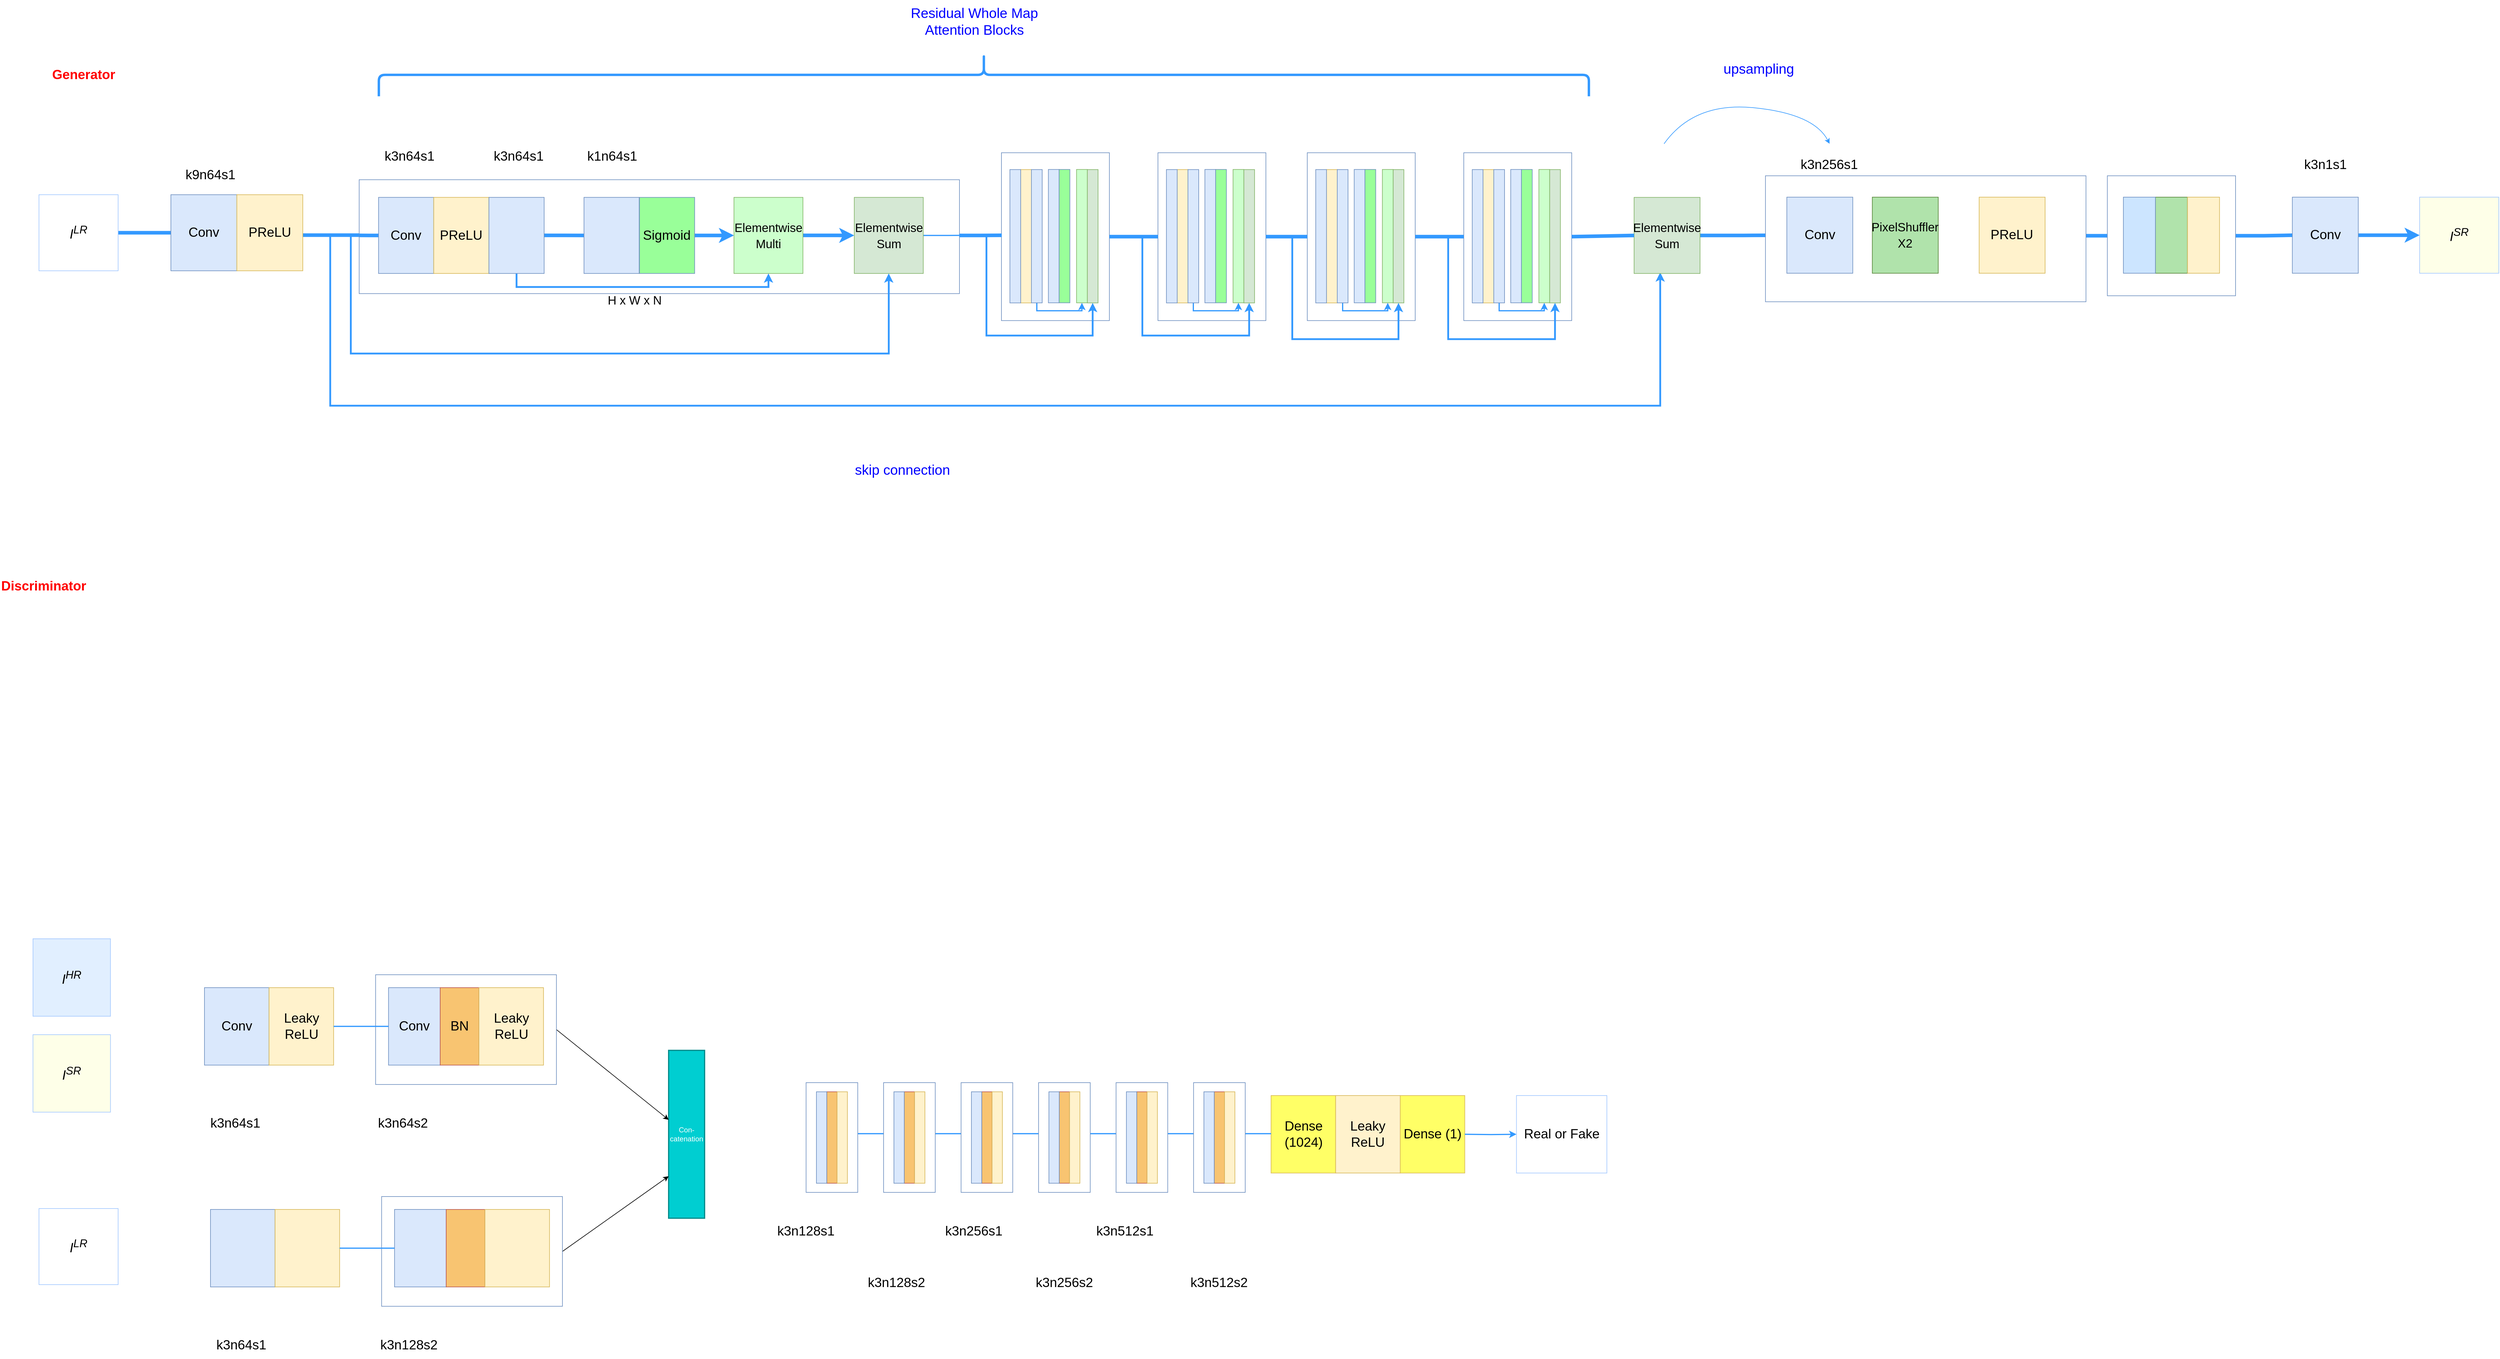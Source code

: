 <mxfile version="26.2.14">
  <diagram name="第 1 页" id="T6N2bktz_-cecz_nlqVh">
    <mxGraphModel dx="1660" dy="1092" grid="1" gridSize="10" guides="1" tooltips="1" connect="1" arrows="1" fold="1" page="1" pageScale="1" pageWidth="4681" pageHeight="3300" math="0" shadow="0">
      <root>
        <mxCell id="0" />
        <mxCell id="1" parent="0" />
        <mxCell id="UiGEefSNBk0QhE1fhSva-100" style="edgeStyle=orthogonalEdgeStyle;rounded=0;orthogonalLoop=1;jettySize=auto;html=1;endArrow=none;endFill=1;strokeColor=#3399FF;strokeWidth=6;startFill=0;fontSize=22;" parent="1" source="UiGEefSNBk0QhE1fhSva-131" target="UiGEefSNBk0QhE1fhSva-134" edge="1">
          <mxGeometry relative="1" as="geometry" />
        </mxCell>
        <mxCell id="UiGEefSNBk0QhE1fhSva-101" style="edgeStyle=orthogonalEdgeStyle;rounded=0;orthogonalLoop=1;jettySize=auto;html=1;endArrow=none;endFill=1;strokeColor=#3399FF;strokeWidth=6;startFill=0;fontSize=22;" parent="1" source="UiGEefSNBk0QhE1fhSva-123" target="UiGEefSNBk0QhE1fhSva-126" edge="1">
          <mxGeometry relative="1" as="geometry" />
        </mxCell>
        <mxCell id="UiGEefSNBk0QhE1fhSva-128" style="edgeStyle=orthogonalEdgeStyle;rounded=0;orthogonalLoop=1;jettySize=auto;html=1;exitX=1;exitY=0.5;exitDx=0;exitDy=0;entryX=0;entryY=0.5;entryDx=0;entryDy=0;endArrow=none;startFill=0;strokeColor=#3399FF;strokeWidth=6;fontSize=22;" parent="1" source="UiGEefSNBk0QhE1fhSva-129" target="UiGEefSNBk0QhE1fhSva-131" edge="1">
          <mxGeometry relative="1" as="geometry" />
        </mxCell>
        <mxCell id="UiGEefSNBk0QhE1fhSva-138" style="edgeStyle=orthogonalEdgeStyle;rounded=0;orthogonalLoop=1;jettySize=auto;html=1;endArrow=none;endFill=1;strokeColor=#3399FF;strokeWidth=6;startFill=0;fontSize=22;" parent="1" source="UiGEefSNBk0QhE1fhSva-110" edge="1">
          <mxGeometry relative="1" as="geometry">
            <mxPoint x="760.204" y="596.188" as="targetPoint" />
            <Array as="points">
              <mxPoint x="648" y="595.79" />
            </Array>
          </mxGeometry>
        </mxCell>
        <mxCell id="UiGEefSNBk0QhE1fhSva-139" style="edgeStyle=orthogonalEdgeStyle;rounded=0;orthogonalLoop=1;jettySize=auto;html=1;endArrow=none;endFill=1;strokeColor=#3399FF;strokeWidth=2;startFill=0;entryX=1;entryY=0.463;entryDx=0;entryDy=0;entryPerimeter=0;fontSize=22;" parent="1" target="UiGEefSNBk0QhE1fhSva-185" edge="1">
          <mxGeometry relative="1" as="geometry">
            <mxPoint x="1579.775" y="595.297" as="sourcePoint" />
            <mxPoint x="1686.248" y="594.496" as="targetPoint" />
          </mxGeometry>
        </mxCell>
        <mxCell id="UiGEefSNBk0QhE1fhSva-140" style="edgeStyle=orthogonalEdgeStyle;rounded=0;orthogonalLoop=1;jettySize=auto;html=1;endArrow=classic;endFill=1;strokeColor=#3399FF;strokeWidth=6;fontSize=22;" parent="1" source="UiGEefSNBk0QhE1fhSva-134" target="UiGEefSNBk0QhE1fhSva-136" edge="1">
          <mxGeometry relative="1" as="geometry" />
        </mxCell>
        <mxCell id="UiGEefSNBk0QhE1fhSva-142" style="edgeStyle=orthogonalEdgeStyle;fontSize=22;html=1;endArrow=classic;endFill=1;strokeColor=#3399FF;strokeWidth=3;rounded=0;curved=0;entryX=0.396;entryY=0.986;entryDx=0;entryDy=0;entryPerimeter=0;" parent="1" target="UiGEefSNBk0QhE1fhSva-123" edge="1">
          <mxGeometry relative="1" as="geometry">
            <mxPoint x="625.674" y="596.188" as="sourcePoint" />
            <mxPoint x="2829.237" y="668.317" as="targetPoint" />
            <Array as="points">
              <mxPoint x="626" y="880.79" />
              <mxPoint x="2844" y="880.79" />
            </Array>
          </mxGeometry>
        </mxCell>
        <mxCell id="UiGEefSNBk0QhE1fhSva-99" value="" style="rounded=0;whiteSpace=wrap;html=1;fillColor=#FFFFFF;strokeColor=#6c8ebf;fontSize=22;" parent="1" vertex="1">
          <mxGeometry x="3019.08" y="497.24" width="534.5" height="210.14" as="geometry" />
        </mxCell>
        <mxCell id="UiGEefSNBk0QhE1fhSva-107" value="Generator" style="text;html=1;strokeColor=none;fillColor=none;align=left;verticalAlign=middle;whiteSpace=wrap;rounded=0;fontSize=22;fontColor=#FF0000;fontStyle=1" parent="1" vertex="1">
          <mxGeometry x="160" y="275.487" width="356.335" height="106.9" as="geometry" />
        </mxCell>
        <mxCell id="UiGEefSNBk0QhE1fhSva-123" value="&lt;font style=&quot;font-size: 20px;&quot;&gt;Elementwise Sum&lt;/font&gt;" style="rounded=0;whiteSpace=wrap;html=1;fillColor=#d5e8d4;strokeColor=#82b366;align=center;verticalAlign=middle;fontSize=22;" parent="1" vertex="1">
          <mxGeometry x="2800.005" y="533.258" width="109.985" height="126.935" as="geometry" />
        </mxCell>
        <mxCell id="UiGEefSNBk0QhE1fhSva-126" value="Conv" style="rounded=0;whiteSpace=wrap;html=1;fillColor=#dae8fc;strokeColor=#6c8ebf;align=center;verticalAlign=middle;fontSize=22;" parent="1" vertex="1">
          <mxGeometry x="3054.716" y="532.878" width="109.985" height="126.935" as="geometry" />
        </mxCell>
        <mxCell id="UiGEefSNBk0QhE1fhSva-127" value="&lt;font style=&quot;font-size: 20px;&quot;&gt;PixelShuffler X2&lt;/font&gt;" style="rounded=0;whiteSpace=wrap;html=1;fillColor=#b0e3ab;strokeColor=#548235;align=center;verticalAlign=middle;fontSize=22;" parent="1" vertex="1">
          <mxGeometry x="3197.25" y="532.878" width="109.985" height="126.935" as="geometry" />
        </mxCell>
        <mxCell id="UiGEefSNBk0QhE1fhSva-129" value="PReLU" style="rounded=0;whiteSpace=wrap;html=1;fillColor=#fff2cc;strokeColor=#d6b656;align=center;verticalAlign=middle;fontSize=22;" parent="1" vertex="1">
          <mxGeometry x="3375.418" y="532.878" width="109.985" height="126.935" as="geometry" />
        </mxCell>
        <mxCell id="UiGEefSNBk0QhE1fhSva-130" value="k3n256s1" style="text;html=1;strokeColor=none;fillColor=none;align=center;verticalAlign=middle;whiteSpace=wrap;rounded=0;fontSize=22;" parent="1" vertex="1">
          <mxGeometry x="2894.366" y="443.794" width="463.236" height="71.267" as="geometry" />
        </mxCell>
        <mxCell id="UiGEefSNBk0QhE1fhSva-131" value="" style="rounded=0;whiteSpace=wrap;html=1;fillColor=#FFFFFF;strokeColor=#6c8ebf;fontSize=22;" parent="1" vertex="1">
          <mxGeometry x="3589.22" y="497.24" width="213.8" height="200.14" as="geometry" />
        </mxCell>
        <mxCell id="UiGEefSNBk0QhE1fhSva-132" value="" style="rounded=0;whiteSpace=wrap;html=1;fillColor=#b0e3ab;strokeColor=#548235;fontSize=22;" parent="1" vertex="1">
          <mxGeometry x="3669.395" y="532.878" width="53.45" height="126.935" as="geometry" />
        </mxCell>
        <mxCell id="UiGEefSNBk0QhE1fhSva-133" value="" style="rounded=0;whiteSpace=wrap;html=1;fillColor=#fff2cc;strokeColor=#d6b656;fontSize=22;" parent="1" vertex="1">
          <mxGeometry x="3722.845" y="532.878" width="53.45" height="126.935" as="geometry" />
        </mxCell>
        <mxCell id="UiGEefSNBk0QhE1fhSva-134" value="Conv" style="rounded=0;whiteSpace=wrap;html=1;fillColor=#dae8fc;strokeColor=#6c8ebf;align=center;verticalAlign=middle;fontSize=22;" parent="1" vertex="1">
          <mxGeometry x="3897.697" y="532.878" width="109.985" height="126.935" as="geometry" />
        </mxCell>
        <mxCell id="UiGEefSNBk0QhE1fhSva-135" value="k3n1s1" style="text;html=1;strokeColor=none;fillColor=none;align=center;verticalAlign=middle;whiteSpace=wrap;rounded=0;fontSize=22;" parent="1" vertex="1">
          <mxGeometry x="3863.607" y="443.794" width="178.168" height="71.267" as="geometry" />
        </mxCell>
        <mxCell id="UiGEefSNBk0QhE1fhSva-136" value="&lt;i&gt;I&lt;sup&gt;SR&lt;/sup&gt;&lt;/i&gt;" style="shape=rectangle;whiteSpace=wrap;html=1;strokeColor=#a1c7ff;fillColor=#FEFFE8;fontSize=22;verticalAlign=middle;align=center;" parent="1" vertex="1">
          <mxGeometry x="4109.999" y="532.878" width="131.982" height="126.935" as="geometry" />
        </mxCell>
        <mxCell id="UiGEefSNBk0QhE1fhSva-141" value="skip connection" style="text;html=1;strokeColor=none;fillColor=none;align=center;verticalAlign=middle;whiteSpace=wrap;rounded=0;fontSize=23;fontColor=#0000FF;" parent="1" vertex="1">
          <mxGeometry x="1401.608" y="952.523" width="356.335" height="71.267" as="geometry" />
        </mxCell>
        <mxCell id="UiGEefSNBk0QhE1fhSva-143" value="upsampling" style="text;html=1;strokeColor=none;fillColor=none;align=center;verticalAlign=middle;whiteSpace=wrap;rounded=0;fontSize=23;fontColor=#0000FF;" parent="1" vertex="1">
          <mxGeometry x="2830.001" y="283.823" width="356.335" height="71.267" as="geometry" />
        </mxCell>
        <mxCell id="UiGEefSNBk0QhE1fhSva-176" value="" style="rounded=0;whiteSpace=wrap;html=1;fillColor=#CCE5FF;strokeColor=#6C8EBF;fontSize=22;" parent="1" vertex="1">
          <mxGeometry x="3615.944" y="532.878" width="53.45" height="126.935" as="geometry" />
        </mxCell>
        <mxCell id="UiGEefSNBk0QhE1fhSva-182" value="" style="shape=curlyBracket;whiteSpace=wrap;html=1;rounded=1;flipH=1;labelPosition=right;verticalLabelPosition=middle;align=left;verticalAlign=middle;rotation=-90;strokeColor=#3399FF;fontSize=22;strokeWidth=4;" parent="1" vertex="1">
          <mxGeometry x="1680.06" y="-680" width="71.27" height="2017.87" as="geometry" />
        </mxCell>
        <mxCell id="UiGEefSNBk0QhE1fhSva-120" value="Residual Whole Map Attention Blocks" style="text;html=1;strokeColor=none;fillColor=none;align=center;verticalAlign=middle;whiteSpace=wrap;rounded=0;fontSize=23;fontColor=#0000FF;" parent="1" vertex="1">
          <mxGeometry x="1550" y="204.22" width="300" height="71.27" as="geometry" />
        </mxCell>
        <mxCell id="UiGEefSNBk0QhE1fhSva-220" value="" style="group" parent="1" vertex="1" connectable="0">
          <mxGeometry x="635" y="443.79" width="1040" height="350" as="geometry" />
        </mxCell>
        <mxCell id="UiGEefSNBk0QhE1fhSva-185" value="" style="rounded=0;whiteSpace=wrap;html=1;fillColor=#FFFFFF;strokeColor=#6c8ebf;fontSize=22;" parent="UiGEefSNBk0QhE1fhSva-220" vertex="1">
          <mxGeometry x="38.96" y="60" width="1001.04" height="190" as="geometry" />
        </mxCell>
        <mxCell id="UiGEefSNBk0QhE1fhSva-203" style="edgeStyle=orthogonalEdgeStyle;rounded=0;orthogonalLoop=1;jettySize=auto;html=1;exitX=0;exitY=0.5;exitDx=0;exitDy=0;strokeColor=#3399FF;startArrow=none;startFill=0;endArrow=none;strokeWidth=6;" parent="UiGEefSNBk0QhE1fhSva-220" source="UiGEefSNBk0QhE1fhSva-186" edge="1">
          <mxGeometry relative="1" as="geometry">
            <mxPoint x="39" y="152.805" as="targetPoint" />
            <Array as="points">
              <mxPoint x="55.714" y="152.805" />
              <mxPoint x="55.714" y="152.805" />
            </Array>
          </mxGeometry>
        </mxCell>
        <mxCell id="UiGEefSNBk0QhE1fhSva-186" value="Conv" style="rounded=0;whiteSpace=wrap;html=1;fillColor=#dae8fc;strokeColor=#6c8ebf;align=center;verticalAlign=middle;fontSize=22;" parent="UiGEefSNBk0QhE1fhSva-220" vertex="1">
          <mxGeometry x="71.258" y="89.452" width="92.05" height="126.935" as="geometry" />
        </mxCell>
        <mxCell id="UiGEefSNBk0QhE1fhSva-188" value="PReLU" style="rounded=0;whiteSpace=wrap;html=1;fillColor=#fff2cc;strokeColor=#d6b656;align=center;verticalAlign=middle;fontSize=22;" parent="UiGEefSNBk0QhE1fhSva-220" vertex="1">
          <mxGeometry x="163.306" y="89.452" width="92.05" height="126.935" as="geometry" />
        </mxCell>
        <mxCell id="UiGEefSNBk0QhE1fhSva-198" style="edgeStyle=orthogonalEdgeStyle;rounded=0;orthogonalLoop=1;jettySize=auto;html=1;entryX=0;entryY=0.5;entryDx=0;entryDy=0;endArrow=none;startFill=0;strokeColor=#3399FF;strokeWidth=6;" parent="UiGEefSNBk0QhE1fhSva-220" source="UiGEefSNBk0QhE1fhSva-189" target="UiGEefSNBk0QhE1fhSva-195" edge="1">
          <mxGeometry relative="1" as="geometry" />
        </mxCell>
        <mxCell id="UiGEefSNBk0QhE1fhSva-201" style="edgeStyle=orthogonalEdgeStyle;rounded=0;orthogonalLoop=1;jettySize=auto;html=1;exitX=0.5;exitY=1;exitDx=0;exitDy=0;entryX=0.5;entryY=1;entryDx=0;entryDy=0;strokeColor=#3399FF;strokeWidth=3;" parent="UiGEefSNBk0QhE1fhSva-220" source="UiGEefSNBk0QhE1fhSva-189" target="UiGEefSNBk0QhE1fhSva-197" edge="1">
          <mxGeometry relative="1" as="geometry">
            <Array as="points">
              <mxPoint x="300.857" y="239.024" />
              <mxPoint x="721.5" y="239.024" />
            </Array>
          </mxGeometry>
        </mxCell>
        <mxCell id="UiGEefSNBk0QhE1fhSva-189" value="" style="rounded=0;whiteSpace=wrap;html=1;fillColor=#dae8fc;strokeColor=#6c8ebf;align=center;verticalAlign=middle;fontSize=22;" parent="UiGEefSNBk0QhE1fhSva-220" vertex="1">
          <mxGeometry x="255.356" y="89.452" width="92.05" height="126.935" as="geometry" />
        </mxCell>
        <mxCell id="UiGEefSNBk0QhE1fhSva-206" style="edgeStyle=orthogonalEdgeStyle;rounded=0;orthogonalLoop=1;jettySize=auto;html=1;exitX=1;exitY=0.5;exitDx=0;exitDy=0;strokeWidth=2;strokeColor=#3399FF;endArrow=none;startFill=0;" parent="UiGEefSNBk0QhE1fhSva-220" source="UiGEefSNBk0QhE1fhSva-191" edge="1">
          <mxGeometry relative="1" as="geometry">
            <mxPoint x="1040" y="152.805" as="targetPoint" />
            <Array as="points">
              <mxPoint x="1021.429" y="152.805" />
              <mxPoint x="1021.429" y="152.805" />
            </Array>
          </mxGeometry>
        </mxCell>
        <mxCell id="UiGEefSNBk0QhE1fhSva-191" value="&lt;font style=&quot;font-size: 20px;&quot;&gt;Elementwise Sum&lt;/font&gt;" style="rounded=0;whiteSpace=wrap;html=1;fillColor=#d5e8d4;strokeColor=#82b366;align=center;verticalAlign=middle;fontSize=22;" parent="UiGEefSNBk0QhE1fhSva-220" vertex="1">
          <mxGeometry x="864.581" y="89.452" width="115.062" height="126.935" as="geometry" />
        </mxCell>
        <mxCell id="UiGEefSNBk0QhE1fhSva-192" value="k3n64s1" style="text;html=1;strokeColor=none;fillColor=none;align=center;verticalAlign=middle;whiteSpace=wrap;rounded=0;fontSize=22;" parent="UiGEefSNBk0QhE1fhSva-220" vertex="1">
          <mxGeometry width="245.672" height="42.316" as="geometry" />
        </mxCell>
        <mxCell id="UiGEefSNBk0QhE1fhSva-193" value="k3n64s1" style="text;html=1;strokeColor=none;fillColor=none;align=center;verticalAlign=middle;whiteSpace=wrap;rounded=0;fontSize=22;" parent="UiGEefSNBk0QhE1fhSva-220" vertex="1">
          <mxGeometry x="167.142" width="276.15" height="42.312" as="geometry" />
        </mxCell>
        <mxCell id="UiGEefSNBk0QhE1fhSva-199" style="edgeStyle=orthogonalEdgeStyle;rounded=0;orthogonalLoop=1;jettySize=auto;html=1;exitX=1;exitY=0.5;exitDx=0;exitDy=0;entryX=0;entryY=0.5;entryDx=0;entryDy=0;strokeColor=#3399FF;endArrow=classic;startFill=0;strokeWidth=6;endFill=1;" parent="UiGEefSNBk0QhE1fhSva-220" source="UiGEefSNBk0QhE1fhSva-194" target="UiGEefSNBk0QhE1fhSva-197" edge="1">
          <mxGeometry relative="1" as="geometry" />
        </mxCell>
        <mxCell id="UiGEefSNBk0QhE1fhSva-194" value="&lt;font style=&quot;font-size: 22px;&quot;&gt;Sigmoid&lt;/font&gt;" style="rounded=0;whiteSpace=wrap;html=1;fillColor=#99FF99;strokeColor=#6c8ebf;align=center;verticalAlign=middle;" parent="UiGEefSNBk0QhE1fhSva-220" vertex="1">
          <mxGeometry x="506.369" y="89.455" width="92.05" height="126.935" as="geometry" />
        </mxCell>
        <mxCell id="UiGEefSNBk0QhE1fhSva-195" value="" style="rounded=0;whiteSpace=wrap;html=1;fillColor=#dae8fc;strokeColor=#6c8ebf;align=center;verticalAlign=middle;fontSize=22;" parent="UiGEefSNBk0QhE1fhSva-220" vertex="1">
          <mxGeometry x="413.854" y="89.452" width="92.05" height="126.935" as="geometry" />
        </mxCell>
        <mxCell id="UiGEefSNBk0QhE1fhSva-196" value="k1n64s1" style="text;html=1;strokeColor=none;fillColor=none;align=center;verticalAlign=middle;whiteSpace=wrap;rounded=0;fontSize=22;" parent="UiGEefSNBk0QhE1fhSva-220" vertex="1">
          <mxGeometry x="322.781" width="276.15" height="42.312" as="geometry" />
        </mxCell>
        <mxCell id="UiGEefSNBk0QhE1fhSva-200" style="edgeStyle=orthogonalEdgeStyle;rounded=0;orthogonalLoop=1;jettySize=auto;html=1;entryX=0;entryY=0.5;entryDx=0;entryDy=0;strokeColor=#3399FF;endArrow=classic;startFill=0;strokeWidth=6;endFill=1;" parent="UiGEefSNBk0QhE1fhSva-220" source="UiGEefSNBk0QhE1fhSva-197" target="UiGEefSNBk0QhE1fhSva-191" edge="1">
          <mxGeometry relative="1" as="geometry" />
        </mxCell>
        <mxCell id="UiGEefSNBk0QhE1fhSva-197" value="&lt;font style=&quot;font-size: 20px;&quot;&gt;Elementwise Multi&lt;/font&gt;" style="rounded=0;whiteSpace=wrap;html=1;fillColor=#CCFFCC;strokeColor=#82b366;align=center;verticalAlign=middle;fontSize=22;" parent="UiGEefSNBk0QhE1fhSva-220" vertex="1">
          <mxGeometry x="663.929" y="89.455" width="115.062" height="126.935" as="geometry" />
        </mxCell>
        <mxCell id="UiGEefSNBk0QhE1fhSva-39" value="H x W x N" style="text;html=1;align=center;verticalAlign=middle;resizable=0;points=[];autosize=1;strokeColor=none;fillColor=none;fontSize=20;" parent="UiGEefSNBk0QhE1fhSva-220" vertex="1">
          <mxGeometry x="443.296" y="240.004" width="110" height="40" as="geometry" />
        </mxCell>
        <mxCell id="UiGEefSNBk0QhE1fhSva-205" style="edgeStyle=orthogonalEdgeStyle;rounded=0;orthogonalLoop=1;jettySize=auto;html=1;endArrow=none;startFill=1;strokeColor=#3399FF;startArrow=classic;exitX=0.5;exitY=1;exitDx=0;exitDy=0;strokeWidth=3;" parent="UiGEefSNBk0QhE1fhSva-220" source="UiGEefSNBk0QhE1fhSva-191" edge="1">
          <mxGeometry relative="1" as="geometry">
            <mxPoint x="925.786" y="61.463" as="sourcePoint" />
            <mxPoint x="25" y="154" as="targetPoint" />
            <Array as="points">
              <mxPoint x="922" y="350" />
              <mxPoint x="25" y="350" />
            </Array>
          </mxGeometry>
        </mxCell>
        <mxCell id="UiGEefSNBk0QhE1fhSva-137" style="edgeStyle=orthogonalEdgeStyle;rounded=0;orthogonalLoop=1;jettySize=auto;html=1;endArrow=none;endFill=1;strokeColor=#3399FF;strokeWidth=6;startFill=0;fontSize=22;" parent="1" source="UiGEefSNBk0QhE1fhSva-108" target="UiGEefSNBk0QhE1fhSva-109" edge="1">
          <mxGeometry relative="1" as="geometry" />
        </mxCell>
        <mxCell id="UiGEefSNBk0QhE1fhSva-108" value="&lt;i&gt;I&lt;sup&gt;LR&lt;/sup&gt;&lt;/i&gt;" style="shape=rectangle;whiteSpace=wrap;html=1;strokeColor=#a1c7ff;fillColor=#FFFFFF;fontSize=22;verticalAlign=middle;align=center;" parent="1" vertex="1">
          <mxGeometry x="140" y="528.784" width="131.982" height="126.935" as="geometry" />
        </mxCell>
        <mxCell id="UiGEefSNBk0QhE1fhSva-109" value="Conv" style="rounded=0;whiteSpace=wrap;html=1;fillColor=#dae8fc;strokeColor=#6c8ebf;align=center;verticalAlign=middle;fontSize=22;" parent="1" vertex="1">
          <mxGeometry x="359.97" y="528.784" width="109.985" height="126.935" as="geometry" />
        </mxCell>
        <mxCell id="UiGEefSNBk0QhE1fhSva-110" value="PReLU" style="rounded=0;whiteSpace=wrap;html=1;fillColor=#fff2cc;strokeColor=#d6b656;align=center;verticalAlign=middle;fontSize=22;" parent="1" vertex="1">
          <mxGeometry x="469.955" y="528.784" width="109.985" height="126.935" as="geometry" />
        </mxCell>
        <mxCell id="UiGEefSNBk0QhE1fhSva-111" value="k9n64s1" style="text;html=1;strokeColor=none;fillColor=none;align=center;verticalAlign=middle;whiteSpace=wrap;rounded=0;fontSize=22;" parent="1" vertex="1">
          <mxGeometry x="315.976" y="473.79" width="219.97" height="43.995" as="geometry" />
        </mxCell>
        <mxCell id="UiGEefSNBk0QhE1fhSva-231" value="" style="group" parent="1" vertex="1" connectable="0">
          <mxGeometry x="1745" y="458.79" width="180" height="280" as="geometry" />
        </mxCell>
        <mxCell id="UiGEefSNBk0QhE1fhSva-208" value="" style="rounded=0;whiteSpace=wrap;html=1;fillColor=#FFFFFF;strokeColor=#6c8ebf;fontSize=22;" parent="UiGEefSNBk0QhE1fhSva-231" vertex="1">
          <mxGeometry width="180.0" height="280" as="geometry" />
        </mxCell>
        <mxCell id="UiGEefSNBk0QhE1fhSva-210" value="" style="rounded=0;whiteSpace=wrap;html=1;fillColor=#fff2cc;strokeColor=#d6b656;fontSize=22;" parent="UiGEefSNBk0QhE1fhSva-231" vertex="1">
          <mxGeometry x="32.066" y="28.074" width="17.954" height="222.432" as="geometry" />
        </mxCell>
        <mxCell id="UiGEefSNBk0QhE1fhSva-211" value="" style="rounded=0;whiteSpace=wrap;html=1;fillColor=#dae8fc;strokeColor=#6c8ebf;fontSize=22;" parent="UiGEefSNBk0QhE1fhSva-231" vertex="1">
          <mxGeometry x="14.11" y="28.074" width="17.954" height="222.432" as="geometry" />
        </mxCell>
        <mxCell id="UiGEefSNBk0QhE1fhSva-274" style="edgeStyle=orthogonalEdgeStyle;rounded=0;orthogonalLoop=1;jettySize=auto;html=1;exitX=0.5;exitY=1;exitDx=0;exitDy=0;startArrow=classic;startFill=1;endArrow=none;strokeWidth=3;strokeColor=#3399FF;" parent="UiGEefSNBk0QhE1fhSva-231" source="UiGEefSNBk0QhE1fhSva-212" edge="1">
          <mxGeometry relative="1" as="geometry">
            <mxPoint x="-25" y="139" as="targetPoint" />
            <Array as="points">
              <mxPoint x="152" y="305" />
              <mxPoint x="-25" y="305" />
            </Array>
          </mxGeometry>
        </mxCell>
        <mxCell id="UiGEefSNBk0QhE1fhSva-212" value="" style="rounded=0;whiteSpace=wrap;html=1;fillColor=#d5e8d4;strokeColor=#82b366;fontSize=22;" parent="UiGEefSNBk0QhE1fhSva-231" vertex="1">
          <mxGeometry x="143.169" y="28.074" width="17.954" height="222.432" as="geometry" />
        </mxCell>
        <mxCell id="UiGEefSNBk0QhE1fhSva-227" style="edgeStyle=orthogonalEdgeStyle;rounded=0;orthogonalLoop=1;jettySize=auto;html=1;exitX=0.5;exitY=1;exitDx=0;exitDy=0;entryX=0.5;entryY=1;entryDx=0;entryDy=0;fontColor=#3399FF;strokeColor=#3399FF;strokeWidth=2;" parent="UiGEefSNBk0QhE1fhSva-231" source="UiGEefSNBk0QhE1fhSva-214" target="UiGEefSNBk0QhE1fhSva-217" edge="1">
          <mxGeometry relative="1" as="geometry">
            <Array as="points">
              <mxPoint x="58.719" y="263.604" />
              <mxPoint x="133.85" y="263.604" />
            </Array>
          </mxGeometry>
        </mxCell>
        <mxCell id="UiGEefSNBk0QhE1fhSva-214" value="" style="rounded=0;whiteSpace=wrap;html=1;fillColor=#dae8fc;strokeColor=#6c8ebf;fontSize=22;" parent="UiGEefSNBk0QhE1fhSva-231" vertex="1">
          <mxGeometry x="50.017" y="28.074" width="17.953" height="222.353" as="geometry" />
        </mxCell>
        <mxCell id="UiGEefSNBk0QhE1fhSva-215" value="" style="rounded=0;whiteSpace=wrap;html=1;fillColor=#dae8fc;strokeColor=#6c8ebf;fontSize=22;" parent="UiGEefSNBk0QhE1fhSva-231" vertex="1">
          <mxGeometry x="78.261" y="27.912" width="17.954" height="222.432" as="geometry" />
        </mxCell>
        <mxCell id="UiGEefSNBk0QhE1fhSva-216" value="" style="rounded=0;whiteSpace=wrap;html=1;fillColor=#99FF99;strokeColor=#6c8ebf;fontSize=22;" parent="UiGEefSNBk0QhE1fhSva-231" vertex="1">
          <mxGeometry x="96.215" y="27.912" width="17.954" height="222.432" as="geometry" />
        </mxCell>
        <mxCell id="UiGEefSNBk0QhE1fhSva-225" style="edgeStyle=orthogonalEdgeStyle;rounded=0;orthogonalLoop=1;jettySize=auto;html=1;exitX=1;exitY=0.5;exitDx=0;exitDy=0;entryX=0;entryY=0.5;entryDx=0;entryDy=0;strokeWidth=2;strokeColor=#3399FF;" parent="UiGEefSNBk0QhE1fhSva-231" source="UiGEefSNBk0QhE1fhSva-217" target="UiGEefSNBk0QhE1fhSva-212" edge="1">
          <mxGeometry relative="1" as="geometry" />
        </mxCell>
        <mxCell id="UiGEefSNBk0QhE1fhSva-217" value="" style="rounded=0;whiteSpace=wrap;html=1;fillColor=#CCFFCC;strokeColor=#82b366;fontSize=22;" parent="UiGEefSNBk0QhE1fhSva-231" vertex="1">
          <mxGeometry x="125.218" y="27.912" width="17.954" height="222.432" as="geometry" />
        </mxCell>
        <mxCell id="UiGEefSNBk0QhE1fhSva-233" style="edgeStyle=orthogonalEdgeStyle;rounded=0;orthogonalLoop=1;jettySize=auto;html=1;exitX=1;exitY=0.489;exitDx=0;exitDy=0;entryX=0.003;entryY=0.492;entryDx=0;entryDy=0;exitPerimeter=0;strokeWidth=6;strokeColor=#3399FF;entryPerimeter=0;endArrow=none;startFill=0;" parent="1" source="UiGEefSNBk0QhE1fhSva-185" target="UiGEefSNBk0QhE1fhSva-208" edge="1">
          <mxGeometry relative="1" as="geometry" />
        </mxCell>
        <mxCell id="UiGEefSNBk0QhE1fhSva-235" value="" style="group" parent="1" vertex="1" connectable="0">
          <mxGeometry x="2006" y="458.79" width="180" height="280" as="geometry" />
        </mxCell>
        <mxCell id="UiGEefSNBk0QhE1fhSva-236" value="" style="rounded=0;whiteSpace=wrap;html=1;fillColor=#FFFFFF;strokeColor=#6c8ebf;fontSize=22;" parent="UiGEefSNBk0QhE1fhSva-235" vertex="1">
          <mxGeometry width="180.0" height="280" as="geometry" />
        </mxCell>
        <mxCell id="UiGEefSNBk0QhE1fhSva-237" value="" style="rounded=0;whiteSpace=wrap;html=1;fillColor=#fff2cc;strokeColor=#d6b656;fontSize=22;" parent="UiGEefSNBk0QhE1fhSva-235" vertex="1">
          <mxGeometry x="32.066" y="28.074" width="17.954" height="222.432" as="geometry" />
        </mxCell>
        <mxCell id="UiGEefSNBk0QhE1fhSva-238" value="" style="rounded=0;whiteSpace=wrap;html=1;fillColor=#dae8fc;strokeColor=#6c8ebf;fontSize=22;" parent="UiGEefSNBk0QhE1fhSva-235" vertex="1">
          <mxGeometry x="14.11" y="28.074" width="17.954" height="222.432" as="geometry" />
        </mxCell>
        <mxCell id="UiGEefSNBk0QhE1fhSva-276" style="edgeStyle=orthogonalEdgeStyle;rounded=0;orthogonalLoop=1;jettySize=auto;html=1;exitX=0.5;exitY=1;exitDx=0;exitDy=0;endArrow=none;startFill=1;startArrow=classic;strokeWidth=3;strokeColor=#3399FF;" parent="UiGEefSNBk0QhE1fhSva-235" source="UiGEefSNBk0QhE1fhSva-239" edge="1">
          <mxGeometry relative="1" as="geometry">
            <mxPoint x="-26" y="139" as="targetPoint" />
            <Array as="points">
              <mxPoint x="152" y="305" />
              <mxPoint x="-26" y="305" />
            </Array>
          </mxGeometry>
        </mxCell>
        <mxCell id="UiGEefSNBk0QhE1fhSva-239" value="" style="rounded=0;whiteSpace=wrap;html=1;fillColor=#d5e8d4;strokeColor=#82b366;fontSize=22;" parent="UiGEefSNBk0QhE1fhSva-235" vertex="1">
          <mxGeometry x="143.169" y="28.074" width="17.954" height="222.432" as="geometry" />
        </mxCell>
        <mxCell id="UiGEefSNBk0QhE1fhSva-240" style="edgeStyle=orthogonalEdgeStyle;rounded=0;orthogonalLoop=1;jettySize=auto;html=1;exitX=0.5;exitY=1;exitDx=0;exitDy=0;entryX=0.5;entryY=1;entryDx=0;entryDy=0;fontColor=#3399FF;strokeColor=#3399FF;strokeWidth=2;" parent="UiGEefSNBk0QhE1fhSva-235" source="UiGEefSNBk0QhE1fhSva-241" target="UiGEefSNBk0QhE1fhSva-245" edge="1">
          <mxGeometry relative="1" as="geometry">
            <Array as="points">
              <mxPoint x="58.719" y="263.604" />
              <mxPoint x="133.85" y="263.604" />
            </Array>
          </mxGeometry>
        </mxCell>
        <mxCell id="UiGEefSNBk0QhE1fhSva-241" value="" style="rounded=0;whiteSpace=wrap;html=1;fillColor=#dae8fc;strokeColor=#6c8ebf;fontSize=22;" parent="UiGEefSNBk0QhE1fhSva-235" vertex="1">
          <mxGeometry x="50.017" y="28.074" width="17.953" height="222.353" as="geometry" />
        </mxCell>
        <mxCell id="UiGEefSNBk0QhE1fhSva-242" value="" style="rounded=0;whiteSpace=wrap;html=1;fillColor=#dae8fc;strokeColor=#6c8ebf;fontSize=22;" parent="UiGEefSNBk0QhE1fhSva-235" vertex="1">
          <mxGeometry x="78.261" y="27.912" width="17.954" height="222.432" as="geometry" />
        </mxCell>
        <mxCell id="UiGEefSNBk0QhE1fhSva-243" value="" style="rounded=0;whiteSpace=wrap;html=1;fillColor=#99FF99;strokeColor=#6c8ebf;fontSize=22;" parent="UiGEefSNBk0QhE1fhSva-235" vertex="1">
          <mxGeometry x="96.215" y="27.912" width="17.954" height="222.432" as="geometry" />
        </mxCell>
        <mxCell id="UiGEefSNBk0QhE1fhSva-244" style="edgeStyle=orthogonalEdgeStyle;rounded=0;orthogonalLoop=1;jettySize=auto;html=1;exitX=1;exitY=0.5;exitDx=0;exitDy=0;entryX=0;entryY=0.5;entryDx=0;entryDy=0;strokeWidth=2;strokeColor=#3399FF;" parent="UiGEefSNBk0QhE1fhSva-235" source="UiGEefSNBk0QhE1fhSva-245" target="UiGEefSNBk0QhE1fhSva-239" edge="1">
          <mxGeometry relative="1" as="geometry" />
        </mxCell>
        <mxCell id="UiGEefSNBk0QhE1fhSva-245" value="" style="rounded=0;whiteSpace=wrap;html=1;fillColor=#CCFFCC;strokeColor=#82b366;fontSize=22;" parent="UiGEefSNBk0QhE1fhSva-235" vertex="1">
          <mxGeometry x="125.218" y="27.912" width="17.954" height="222.432" as="geometry" />
        </mxCell>
        <mxCell id="UiGEefSNBk0QhE1fhSva-246" value="" style="group" parent="1" vertex="1" connectable="0">
          <mxGeometry x="2255" y="458.79" width="180" height="280" as="geometry" />
        </mxCell>
        <mxCell id="UiGEefSNBk0QhE1fhSva-247" value="" style="rounded=0;whiteSpace=wrap;html=1;fillColor=#FFFFFF;strokeColor=#6c8ebf;fontSize=22;" parent="UiGEefSNBk0QhE1fhSva-246" vertex="1">
          <mxGeometry width="180.0" height="280" as="geometry" />
        </mxCell>
        <mxCell id="UiGEefSNBk0QhE1fhSva-248" value="" style="rounded=0;whiteSpace=wrap;html=1;fillColor=#fff2cc;strokeColor=#d6b656;fontSize=22;" parent="UiGEefSNBk0QhE1fhSva-246" vertex="1">
          <mxGeometry x="32.066" y="28.074" width="17.954" height="222.432" as="geometry" />
        </mxCell>
        <mxCell id="UiGEefSNBk0QhE1fhSva-249" value="" style="rounded=0;whiteSpace=wrap;html=1;fillColor=#dae8fc;strokeColor=#6c8ebf;fontSize=22;" parent="UiGEefSNBk0QhE1fhSva-246" vertex="1">
          <mxGeometry x="14.11" y="28.074" width="17.954" height="222.432" as="geometry" />
        </mxCell>
        <mxCell id="UiGEefSNBk0QhE1fhSva-250" value="" style="rounded=0;whiteSpace=wrap;html=1;fillColor=#d5e8d4;strokeColor=#82b366;fontSize=22;" parent="UiGEefSNBk0QhE1fhSva-246" vertex="1">
          <mxGeometry x="143.169" y="28.074" width="17.954" height="222.432" as="geometry" />
        </mxCell>
        <mxCell id="UiGEefSNBk0QhE1fhSva-251" style="edgeStyle=orthogonalEdgeStyle;rounded=0;orthogonalLoop=1;jettySize=auto;html=1;exitX=0.5;exitY=1;exitDx=0;exitDy=0;entryX=0.5;entryY=1;entryDx=0;entryDy=0;fontColor=#3399FF;strokeColor=#3399FF;strokeWidth=2;" parent="UiGEefSNBk0QhE1fhSva-246" source="UiGEefSNBk0QhE1fhSva-252" target="UiGEefSNBk0QhE1fhSva-256" edge="1">
          <mxGeometry relative="1" as="geometry">
            <Array as="points">
              <mxPoint x="58.719" y="263.604" />
              <mxPoint x="133.85" y="263.604" />
            </Array>
          </mxGeometry>
        </mxCell>
        <mxCell id="UiGEefSNBk0QhE1fhSva-252" value="" style="rounded=0;whiteSpace=wrap;html=1;fillColor=#dae8fc;strokeColor=#6c8ebf;fontSize=22;" parent="UiGEefSNBk0QhE1fhSva-246" vertex="1">
          <mxGeometry x="50.017" y="28.074" width="17.953" height="222.353" as="geometry" />
        </mxCell>
        <mxCell id="UiGEefSNBk0QhE1fhSva-253" value="" style="rounded=0;whiteSpace=wrap;html=1;fillColor=#dae8fc;strokeColor=#6c8ebf;fontSize=22;" parent="UiGEefSNBk0QhE1fhSva-246" vertex="1">
          <mxGeometry x="78.261" y="27.912" width="17.954" height="222.432" as="geometry" />
        </mxCell>
        <mxCell id="UiGEefSNBk0QhE1fhSva-254" value="" style="rounded=0;whiteSpace=wrap;html=1;fillColor=#99FF99;strokeColor=#6c8ebf;fontSize=22;" parent="UiGEefSNBk0QhE1fhSva-246" vertex="1">
          <mxGeometry x="96.215" y="27.912" width="17.954" height="222.432" as="geometry" />
        </mxCell>
        <mxCell id="UiGEefSNBk0QhE1fhSva-255" style="edgeStyle=orthogonalEdgeStyle;rounded=0;orthogonalLoop=1;jettySize=auto;html=1;exitX=1;exitY=0.5;exitDx=0;exitDy=0;entryX=0;entryY=0.5;entryDx=0;entryDy=0;strokeWidth=2;strokeColor=#3399FF;" parent="UiGEefSNBk0QhE1fhSva-246" source="UiGEefSNBk0QhE1fhSva-256" target="UiGEefSNBk0QhE1fhSva-250" edge="1">
          <mxGeometry relative="1" as="geometry" />
        </mxCell>
        <mxCell id="UiGEefSNBk0QhE1fhSva-256" value="" style="rounded=0;whiteSpace=wrap;html=1;fillColor=#CCFFCC;strokeColor=#82b366;fontSize=22;" parent="UiGEefSNBk0QhE1fhSva-246" vertex="1">
          <mxGeometry x="125.218" y="27.912" width="17.954" height="222.432" as="geometry" />
        </mxCell>
        <mxCell id="UiGEefSNBk0QhE1fhSva-257" value="" style="group" parent="1" vertex="1" connectable="0">
          <mxGeometry x="2516" y="458.79" width="180" height="280" as="geometry" />
        </mxCell>
        <mxCell id="UiGEefSNBk0QhE1fhSva-258" value="" style="rounded=0;whiteSpace=wrap;html=1;fillColor=#FFFFFF;strokeColor=#6c8ebf;fontSize=22;" parent="UiGEefSNBk0QhE1fhSva-257" vertex="1">
          <mxGeometry width="180.0" height="280" as="geometry" />
        </mxCell>
        <mxCell id="UiGEefSNBk0QhE1fhSva-259" value="" style="rounded=0;whiteSpace=wrap;html=1;fillColor=#fff2cc;strokeColor=#d6b656;fontSize=22;" parent="UiGEefSNBk0QhE1fhSva-257" vertex="1">
          <mxGeometry x="32.066" y="28.074" width="17.954" height="222.432" as="geometry" />
        </mxCell>
        <mxCell id="UiGEefSNBk0QhE1fhSva-260" value="" style="rounded=0;whiteSpace=wrap;html=1;fillColor=#dae8fc;strokeColor=#6c8ebf;fontSize=22;" parent="UiGEefSNBk0QhE1fhSva-257" vertex="1">
          <mxGeometry x="14.11" y="28.074" width="17.954" height="222.432" as="geometry" />
        </mxCell>
        <mxCell id="UiGEefSNBk0QhE1fhSva-261" value="" style="rounded=0;whiteSpace=wrap;html=1;fillColor=#d5e8d4;strokeColor=#82b366;fontSize=22;" parent="UiGEefSNBk0QhE1fhSva-257" vertex="1">
          <mxGeometry x="143.169" y="28.074" width="17.954" height="222.432" as="geometry" />
        </mxCell>
        <mxCell id="UiGEefSNBk0QhE1fhSva-262" style="edgeStyle=orthogonalEdgeStyle;rounded=0;orthogonalLoop=1;jettySize=auto;html=1;exitX=0.5;exitY=1;exitDx=0;exitDy=0;entryX=0.5;entryY=1;entryDx=0;entryDy=0;fontColor=#3399FF;strokeColor=#3399FF;strokeWidth=2;" parent="UiGEefSNBk0QhE1fhSva-257" source="UiGEefSNBk0QhE1fhSva-263" target="UiGEefSNBk0QhE1fhSva-267" edge="1">
          <mxGeometry relative="1" as="geometry">
            <Array as="points">
              <mxPoint x="58.719" y="263.604" />
              <mxPoint x="133.85" y="263.604" />
            </Array>
          </mxGeometry>
        </mxCell>
        <mxCell id="UiGEefSNBk0QhE1fhSva-263" value="" style="rounded=0;whiteSpace=wrap;html=1;fillColor=#dae8fc;strokeColor=#6c8ebf;fontSize=22;" parent="UiGEefSNBk0QhE1fhSva-257" vertex="1">
          <mxGeometry x="50.017" y="28.074" width="17.953" height="222.353" as="geometry" />
        </mxCell>
        <mxCell id="UiGEefSNBk0QhE1fhSva-264" value="" style="rounded=0;whiteSpace=wrap;html=1;fillColor=#dae8fc;strokeColor=#6c8ebf;fontSize=22;" parent="UiGEefSNBk0QhE1fhSva-257" vertex="1">
          <mxGeometry x="78.261" y="27.912" width="17.954" height="222.432" as="geometry" />
        </mxCell>
        <mxCell id="UiGEefSNBk0QhE1fhSva-265" value="" style="rounded=0;whiteSpace=wrap;html=1;fillColor=#99FF99;strokeColor=#6c8ebf;fontSize=22;" parent="UiGEefSNBk0QhE1fhSva-257" vertex="1">
          <mxGeometry x="96.215" y="27.912" width="17.954" height="222.432" as="geometry" />
        </mxCell>
        <mxCell id="UiGEefSNBk0QhE1fhSva-266" style="edgeStyle=orthogonalEdgeStyle;rounded=0;orthogonalLoop=1;jettySize=auto;html=1;exitX=1;exitY=0.5;exitDx=0;exitDy=0;entryX=0;entryY=0.5;entryDx=0;entryDy=0;strokeWidth=2;strokeColor=#3399FF;" parent="UiGEefSNBk0QhE1fhSva-257" source="UiGEefSNBk0QhE1fhSva-267" target="UiGEefSNBk0QhE1fhSva-261" edge="1">
          <mxGeometry relative="1" as="geometry" />
        </mxCell>
        <mxCell id="UiGEefSNBk0QhE1fhSva-267" value="" style="rounded=0;whiteSpace=wrap;html=1;fillColor=#CCFFCC;strokeColor=#82b366;fontSize=22;" parent="UiGEefSNBk0QhE1fhSva-257" vertex="1">
          <mxGeometry x="125.218" y="27.912" width="17.954" height="222.432" as="geometry" />
        </mxCell>
        <mxCell id="UiGEefSNBk0QhE1fhSva-268" style="edgeStyle=orthogonalEdgeStyle;rounded=0;orthogonalLoop=1;jettySize=auto;html=1;exitX=1;exitY=0.5;exitDx=0;exitDy=0;entryX=0;entryY=0.5;entryDx=0;entryDy=0;strokeWidth=6;strokeColor=#3399FF;endArrow=none;startFill=0;" parent="1" source="UiGEefSNBk0QhE1fhSva-208" target="UiGEefSNBk0QhE1fhSva-236" edge="1">
          <mxGeometry relative="1" as="geometry" />
        </mxCell>
        <mxCell id="UiGEefSNBk0QhE1fhSva-269" style="edgeStyle=orthogonalEdgeStyle;rounded=0;orthogonalLoop=1;jettySize=auto;html=1;exitX=1;exitY=0.5;exitDx=0;exitDy=0;entryX=0;entryY=0.5;entryDx=0;entryDy=0;strokeWidth=6;strokeColor=#3399FF;endArrow=none;startFill=0;" parent="1" source="UiGEefSNBk0QhE1fhSva-236" target="UiGEefSNBk0QhE1fhSva-247" edge="1">
          <mxGeometry relative="1" as="geometry" />
        </mxCell>
        <mxCell id="UiGEefSNBk0QhE1fhSva-270" style="edgeStyle=orthogonalEdgeStyle;rounded=0;orthogonalLoop=1;jettySize=auto;html=1;exitX=1;exitY=0.5;exitDx=0;exitDy=0;entryX=0;entryY=0.5;entryDx=0;entryDy=0;strokeWidth=6;strokeColor=#3399FF;endArrow=none;startFill=0;" parent="1" source="UiGEefSNBk0QhE1fhSva-247" target="UiGEefSNBk0QhE1fhSva-258" edge="1">
          <mxGeometry relative="1" as="geometry" />
        </mxCell>
        <mxCell id="UiGEefSNBk0QhE1fhSva-271" style="rounded=0;orthogonalLoop=1;jettySize=auto;html=1;entryX=0;entryY=0.5;entryDx=0;entryDy=0;exitX=1;exitY=0.5;exitDx=0;exitDy=0;strokeWidth=6;strokeColor=#3399FF;endArrow=none;startFill=0;" parent="1" source="UiGEefSNBk0QhE1fhSva-258" target="UiGEefSNBk0QhE1fhSva-123" edge="1">
          <mxGeometry relative="1" as="geometry">
            <mxPoint x="2730" y="599.79" as="sourcePoint" />
          </mxGeometry>
        </mxCell>
        <mxCell id="UiGEefSNBk0QhE1fhSva-279" style="edgeStyle=orthogonalEdgeStyle;rounded=0;orthogonalLoop=1;jettySize=auto;html=1;exitX=0.5;exitY=1;exitDx=0;exitDy=0;endArrow=none;startFill=1;startArrow=classic;strokeWidth=3;strokeColor=#3399FF;" parent="1" source="UiGEefSNBk0QhE1fhSva-250" edge="1">
          <mxGeometry relative="1" as="geometry">
            <mxPoint x="2230" y="598.79" as="targetPoint" />
            <mxPoint x="2408" y="715.79" as="sourcePoint" />
            <Array as="points">
              <mxPoint x="2407" y="769.79" />
              <mxPoint x="2230" y="769.79" />
            </Array>
          </mxGeometry>
        </mxCell>
        <mxCell id="UiGEefSNBk0QhE1fhSva-280" style="edgeStyle=orthogonalEdgeStyle;rounded=0;orthogonalLoop=1;jettySize=auto;html=1;exitX=0.5;exitY=1;exitDx=0;exitDy=0;endArrow=none;startFill=1;startArrow=classic;strokeWidth=3;strokeColor=#3399FF;" parent="1" source="UiGEefSNBk0QhE1fhSva-261" edge="1">
          <mxGeometry relative="1" as="geometry">
            <mxPoint x="2490" y="598.79" as="targetPoint" />
            <mxPoint x="2668" y="715.79" as="sourcePoint" />
            <Array as="points">
              <mxPoint x="2668" y="769.79" />
              <mxPoint x="2490" y="769.79" />
            </Array>
          </mxGeometry>
        </mxCell>
        <mxCell id="UiGEefSNBk0QhE1fhSva-281" value="" style="curved=1;endArrow=classic;html=1;rounded=0;entryX=0.5;entryY=0;entryDx=0;entryDy=0;strokeColor=#3399FF;" parent="1" target="UiGEefSNBk0QhE1fhSva-130" edge="1">
          <mxGeometry width="50" height="50" relative="1" as="geometry">
            <mxPoint x="2850" y="443.79" as="sourcePoint" />
            <mxPoint x="2950" y="373.79" as="targetPoint" />
            <Array as="points">
              <mxPoint x="2900" y="373.79" />
              <mxPoint x="3100" y="393.79" />
            </Array>
          </mxGeometry>
        </mxCell>
        <mxCell id="Cd3ZHtpQ2IgxeuWron2F-132" value="Con-catenation" style="rounded=0;whiteSpace=wrap;html=1;fillColor=#00CED1;strokeColor=#008B8B;strokeWidth=2;fontColor=#FFFFFF;rotation=0;align=center;verticalAlign=middle;" vertex="1" parent="1">
          <mxGeometry x="1190" y="1956.15" width="60" height="280" as="geometry" />
        </mxCell>
        <mxCell id="Cd3ZHtpQ2IgxeuWron2F-264" style="rounded=0;orthogonalLoop=1;jettySize=auto;html=1;exitX=1;exitY=0.5;exitDx=0;exitDy=0;" edge="1" parent="1" source="Cd3ZHtpQ2IgxeuWron2F-188" target="Cd3ZHtpQ2IgxeuWron2F-132">
          <mxGeometry relative="1" as="geometry" />
        </mxCell>
        <mxCell id="Cd3ZHtpQ2IgxeuWron2F-188" value="" style="rounded=0;whiteSpace=wrap;html=1;fillColor=#FFFFFF;strokeColor=#6c8ebf;fontSize=22;" vertex="1" parent="1">
          <mxGeometry x="701.356" y="1829.995" width="301.539" height="183.077" as="geometry" />
        </mxCell>
        <mxCell id="Cd3ZHtpQ2IgxeuWron2F-189" value="Discriminator" style="text;html=1;strokeColor=none;fillColor=none;align=left;verticalAlign=middle;whiteSpace=wrap;rounded=0;fontSize=22;fontColor=#FF0000;fontStyle=1" vertex="1" parent="1">
          <mxGeometry x="75.38" y="1150" width="258.462" height="64.615" as="geometry" />
        </mxCell>
        <mxCell id="Cd3ZHtpQ2IgxeuWron2F-190" value="&lt;i&gt;I&lt;sup&gt;HR&lt;/sup&gt;&lt;/i&gt;" style="shape=rectangle;whiteSpace=wrap;html=1;strokeColor=#a1c7ff;fillColor=#e1efff;fontSize=22;verticalAlign=middle;align=center;" vertex="1" parent="1">
          <mxGeometry x="130" y="1770.001" width="129.231" height="129.231" as="geometry" />
        </mxCell>
        <mxCell id="Cd3ZHtpQ2IgxeuWron2F-192" value="Conv" style="rounded=0;whiteSpace=wrap;html=1;fillColor=#dae8fc;strokeColor=#6c8ebf;align=center;verticalAlign=middle;fontSize=22;" vertex="1" parent="1">
          <mxGeometry x="415.972" y="1851.534" width="107.692" height="129.231" as="geometry" />
        </mxCell>
        <mxCell id="Cd3ZHtpQ2IgxeuWron2F-193" value="Leaky ReLU" style="rounded=0;whiteSpace=wrap;html=1;fillColor=#fff2cc;strokeColor=#d6b656;align=center;verticalAlign=middle;fontSize=22;" vertex="1" parent="1">
          <mxGeometry x="523.664" y="1851.534" width="107.692" height="129.231" as="geometry" />
        </mxCell>
        <mxCell id="Cd3ZHtpQ2IgxeuWron2F-194" value="k3n64s1" style="text;html=1;strokeColor=none;fillColor=none;align=center;verticalAlign=middle;whiteSpace=wrap;rounded=0;fontSize=22;" vertex="1" parent="1">
          <mxGeometry x="359.972" y="2056.149" width="215.385" height="43.077" as="geometry" />
        </mxCell>
        <mxCell id="Cd3ZHtpQ2IgxeuWron2F-195" value="Conv" style="rounded=0;whiteSpace=wrap;html=1;fillColor=#dae8fc;strokeColor=#6c8ebf;align=center;verticalAlign=middle;fontSize=22;" vertex="1" parent="1">
          <mxGeometry x="722.895" y="1851.534" width="86.154" height="129.231" as="geometry" />
        </mxCell>
        <mxCell id="Cd3ZHtpQ2IgxeuWron2F-196" value="BN" style="rounded=0;whiteSpace=wrap;html=1;fillColor=#f8c471;strokeColor=#b85450;align=center;verticalAlign=middle;fontSize=22;" vertex="1" parent="1">
          <mxGeometry x="809.049" y="1851.534" width="64.615" height="129.231" as="geometry" />
        </mxCell>
        <mxCell id="Cd3ZHtpQ2IgxeuWron2F-197" value="Leaky ReLU" style="rounded=0;whiteSpace=wrap;html=1;fillColor=#fff2cc;strokeColor=#d6b656;align=center;verticalAlign=middle;fontSize=22;" vertex="1" parent="1">
          <mxGeometry x="873.664" y="1851.534" width="107.692" height="129.231" as="geometry" />
        </mxCell>
        <mxCell id="Cd3ZHtpQ2IgxeuWron2F-198" value="k3n64s2" style="text;html=1;strokeColor=none;fillColor=none;align=center;verticalAlign=middle;whiteSpace=wrap;rounded=0;fontSize=22;" vertex="1" parent="1">
          <mxGeometry x="618.433" y="2056.149" width="258.462" height="43.077" as="geometry" />
        </mxCell>
        <mxCell id="Cd3ZHtpQ2IgxeuWron2F-199" value="k3n128s1" style="text;html=1;strokeColor=none;fillColor=none;align=center;verticalAlign=middle;whiteSpace=wrap;rounded=0;fontSize=22;" vertex="1" parent="1">
          <mxGeometry x="1290.002" y="2236.149" width="258.462" height="43.077" as="geometry" />
        </mxCell>
        <mxCell id="Cd3ZHtpQ2IgxeuWron2F-200" value="k3n128s2" style="text;html=1;strokeColor=none;fillColor=none;align=center;verticalAlign=middle;whiteSpace=wrap;rounded=0;fontSize=22;" vertex="1" parent="1">
          <mxGeometry x="1440.771" y="2322.303" width="258.462" height="43.077" as="geometry" />
        </mxCell>
        <mxCell id="Cd3ZHtpQ2IgxeuWron2F-201" value="k3n256s1" style="text;html=1;strokeColor=none;fillColor=none;align=center;verticalAlign=middle;whiteSpace=wrap;rounded=0;fontSize=22;" vertex="1" parent="1">
          <mxGeometry x="1570.002" y="2236.149" width="258.462" height="43.077" as="geometry" />
        </mxCell>
        <mxCell id="Cd3ZHtpQ2IgxeuWron2F-202" value="k3n256s2" style="text;html=1;strokeColor=none;fillColor=none;align=center;verticalAlign=middle;whiteSpace=wrap;rounded=0;fontSize=22;" vertex="1" parent="1">
          <mxGeometry x="1720.771" y="2322.303" width="258.462" height="43.077" as="geometry" />
        </mxCell>
        <mxCell id="Cd3ZHtpQ2IgxeuWron2F-203" value="k3n512s1" style="text;html=1;strokeColor=none;fillColor=none;align=center;verticalAlign=middle;whiteSpace=wrap;rounded=0;fontSize=22;" vertex="1" parent="1">
          <mxGeometry x="1822.002" y="2236.149" width="258.462" height="43.077" as="geometry" />
        </mxCell>
        <mxCell id="Cd3ZHtpQ2IgxeuWron2F-204" value="k3n512s2" style="text;html=1;strokeColor=none;fillColor=none;align=center;verticalAlign=middle;whiteSpace=wrap;rounded=0;fontSize=22;" vertex="1" parent="1">
          <mxGeometry x="1979.233" y="2322.303" width="258.462" height="43.077" as="geometry" />
        </mxCell>
        <mxCell id="Cd3ZHtpQ2IgxeuWron2F-205" value="Dense (1024)" style="rounded=0;whiteSpace=wrap;html=1;fillColor=#FFFF66;strokeColor=#d6b656;align=center;verticalAlign=middle;fontSize=22;" vertex="1" parent="1">
          <mxGeometry x="2194.617" y="2031.534" width="107.692" height="129.231" as="geometry" />
        </mxCell>
        <mxCell id="Cd3ZHtpQ2IgxeuWron2F-206" value="Leaky ReLU" style="rounded=0;whiteSpace=wrap;html=1;fillColor=#fff2cc;strokeColor=#d6b656;align=center;verticalAlign=middle;fontSize=22;" vertex="1" parent="1">
          <mxGeometry x="2302.31" y="2031.534" width="107.692" height="129.231" as="geometry" />
        </mxCell>
        <mxCell id="Cd3ZHtpQ2IgxeuWron2F-207" value="Dense (1)" style="rounded=0;whiteSpace=wrap;html=1;fillColor=#FFFF66;strokeColor=#d6b656;align=center;verticalAlign=middle;fontSize=22;" vertex="1" parent="1">
          <mxGeometry x="2410.002" y="2031.534" width="107.692" height="129.231" as="geometry" />
        </mxCell>
        <mxCell id="Cd3ZHtpQ2IgxeuWron2F-209" value="Real or Fake" style="shape=rectangle;whiteSpace=wrap;html=1;strokeColor=#a1c7ff;fillColor=#FFFFFF;fontSize=22;verticalAlign=middle;align=center;" vertex="1" parent="1">
          <mxGeometry x="2603.851" y="2031.534" width="150.769" height="129.231" as="geometry" />
        </mxCell>
        <mxCell id="Cd3ZHtpQ2IgxeuWron2F-213" style="edgeStyle=orthogonalEdgeStyle;rounded=0;orthogonalLoop=1;jettySize=auto;html=1;endArrow=none;endFill=1;strokeColor=#3399FF;strokeWidth=2;startFill=0;fontSize=22;" edge="1" parent="1" source="Cd3ZHtpQ2IgxeuWron2F-193" target="Cd3ZHtpQ2IgxeuWron2F-195">
          <mxGeometry relative="1" as="geometry" />
        </mxCell>
        <mxCell id="Cd3ZHtpQ2IgxeuWron2F-214" style="edgeStyle=orthogonalEdgeStyle;rounded=0;orthogonalLoop=1;jettySize=auto;html=1;endArrow=none;endFill=1;strokeColor=#3399FF;strokeWidth=2;startFill=0;fontSize=22;" edge="1" parent="1">
          <mxGeometry relative="1" as="geometry">
            <mxPoint x="1503.233" y="2095.115" as="sourcePoint" />
            <mxPoint x="1548.463" y="2095.115" as="targetPoint" />
          </mxGeometry>
        </mxCell>
        <mxCell id="Cd3ZHtpQ2IgxeuWron2F-215" style="edgeStyle=orthogonalEdgeStyle;rounded=0;orthogonalLoop=1;jettySize=auto;html=1;endArrow=classic;endFill=1;strokeColor=#3399FF;strokeWidth=2;fontSize=22;" edge="1" parent="1" target="Cd3ZHtpQ2IgxeuWron2F-209">
          <mxGeometry relative="1" as="geometry">
            <mxPoint x="2517.697" y="2096.149" as="sourcePoint" />
          </mxGeometry>
        </mxCell>
        <mxCell id="Cd3ZHtpQ2IgxeuWron2F-216" value="" style="group;fontSize=22;" vertex="1" connectable="0" parent="1">
          <mxGeometry x="1419.233" y="2009.995" width="86.154" height="183.077" as="geometry" />
        </mxCell>
        <mxCell id="Cd3ZHtpQ2IgxeuWron2F-217" value="" style="rounded=0;whiteSpace=wrap;html=1;fillColor=#FFFFFF;strokeColor=#6c8ebf;fontSize=22;" vertex="1" parent="Cd3ZHtpQ2IgxeuWron2F-216">
          <mxGeometry width="86.154" height="183.077" as="geometry" />
        </mxCell>
        <mxCell id="Cd3ZHtpQ2IgxeuWron2F-218" value="" style="rounded=0;whiteSpace=wrap;html=1;fillColor=#f8c471;strokeColor=#b85450;fontSize=22;" vertex="1" parent="Cd3ZHtpQ2IgxeuWron2F-216">
          <mxGeometry x="34.462" y="15.256" width="17.231" height="152.564" as="geometry" />
        </mxCell>
        <mxCell id="Cd3ZHtpQ2IgxeuWron2F-219" value="" style="rounded=0;whiteSpace=wrap;html=1;fillColor=#fff2cc;strokeColor=#d6b656;fontSize=22;" vertex="1" parent="Cd3ZHtpQ2IgxeuWron2F-216">
          <mxGeometry x="51.692" y="15.256" width="17.231" height="152.564" as="geometry" />
        </mxCell>
        <mxCell id="Cd3ZHtpQ2IgxeuWron2F-220" value="" style="rounded=0;whiteSpace=wrap;html=1;fillColor=#dae8fc;strokeColor=#6c8ebf;fontSize=22;" vertex="1" parent="Cd3ZHtpQ2IgxeuWron2F-216">
          <mxGeometry x="17.231" y="15.256" width="17.231" height="152.564" as="geometry" />
        </mxCell>
        <mxCell id="Cd3ZHtpQ2IgxeuWron2F-221" style="edgeStyle=orthogonalEdgeStyle;rounded=0;orthogonalLoop=1;jettySize=auto;html=1;endArrow=none;endFill=1;strokeColor=#3399FF;strokeWidth=2;startFill=0;fontSize=22;" edge="1" parent="1">
          <mxGeometry relative="1" as="geometry">
            <mxPoint x="1632.463" y="2095.115" as="sourcePoint" />
            <mxPoint x="1677.694" y="2095.115" as="targetPoint" />
          </mxGeometry>
        </mxCell>
        <mxCell id="Cd3ZHtpQ2IgxeuWron2F-222" value="" style="group;fontSize=22;" vertex="1" connectable="0" parent="1">
          <mxGeometry x="1548.463" y="2009.995" width="86.154" height="183.077" as="geometry" />
        </mxCell>
        <mxCell id="Cd3ZHtpQ2IgxeuWron2F-223" value="" style="rounded=0;whiteSpace=wrap;html=1;fillColor=#FFFFFF;strokeColor=#6c8ebf;fontSize=22;" vertex="1" parent="Cd3ZHtpQ2IgxeuWron2F-222">
          <mxGeometry width="86.154" height="183.077" as="geometry" />
        </mxCell>
        <mxCell id="Cd3ZHtpQ2IgxeuWron2F-224" value="" style="rounded=0;whiteSpace=wrap;html=1;fillColor=#f8c471;strokeColor=#b85450;fontSize=22;" vertex="1" parent="Cd3ZHtpQ2IgxeuWron2F-222">
          <mxGeometry x="34.462" y="15.256" width="17.231" height="152.564" as="geometry" />
        </mxCell>
        <mxCell id="Cd3ZHtpQ2IgxeuWron2F-225" value="" style="rounded=0;whiteSpace=wrap;html=1;fillColor=#fff2cc;strokeColor=#d6b656;fontSize=22;" vertex="1" parent="Cd3ZHtpQ2IgxeuWron2F-222">
          <mxGeometry x="51.692" y="15.256" width="17.231" height="152.564" as="geometry" />
        </mxCell>
        <mxCell id="Cd3ZHtpQ2IgxeuWron2F-226" value="" style="rounded=0;whiteSpace=wrap;html=1;fillColor=#dae8fc;strokeColor=#6c8ebf;fontSize=22;" vertex="1" parent="Cd3ZHtpQ2IgxeuWron2F-222">
          <mxGeometry x="17.231" y="15.256" width="17.231" height="152.564" as="geometry" />
        </mxCell>
        <mxCell id="Cd3ZHtpQ2IgxeuWron2F-227" style="edgeStyle=orthogonalEdgeStyle;rounded=0;orthogonalLoop=1;jettySize=auto;html=1;endArrow=none;endFill=1;strokeColor=#3399FF;strokeWidth=2;startFill=0;fontSize=22;" edge="1" parent="1">
          <mxGeometry relative="1" as="geometry">
            <mxPoint x="1761.694" y="2095.115" as="sourcePoint" />
            <mxPoint x="1806.925" y="2095.115" as="targetPoint" />
          </mxGeometry>
        </mxCell>
        <mxCell id="Cd3ZHtpQ2IgxeuWron2F-228" value="" style="group;fontSize=22;" vertex="1" connectable="0" parent="1">
          <mxGeometry x="1677.694" y="2009.995" width="86.154" height="183.077" as="geometry" />
        </mxCell>
        <mxCell id="Cd3ZHtpQ2IgxeuWron2F-229" value="" style="rounded=0;whiteSpace=wrap;html=1;fillColor=#FFFFFF;strokeColor=#6c8ebf;fontSize=22;" vertex="1" parent="Cd3ZHtpQ2IgxeuWron2F-228">
          <mxGeometry width="86.154" height="183.077" as="geometry" />
        </mxCell>
        <mxCell id="Cd3ZHtpQ2IgxeuWron2F-230" value="" style="rounded=0;whiteSpace=wrap;html=1;fillColor=#f8c471;strokeColor=#b85450;fontSize=22;" vertex="1" parent="Cd3ZHtpQ2IgxeuWron2F-228">
          <mxGeometry x="34.462" y="15.256" width="17.231" height="152.564" as="geometry" />
        </mxCell>
        <mxCell id="Cd3ZHtpQ2IgxeuWron2F-231" value="" style="rounded=0;whiteSpace=wrap;html=1;fillColor=#fff2cc;strokeColor=#d6b656;fontSize=22;" vertex="1" parent="Cd3ZHtpQ2IgxeuWron2F-228">
          <mxGeometry x="51.692" y="15.256" width="17.231" height="152.564" as="geometry" />
        </mxCell>
        <mxCell id="Cd3ZHtpQ2IgxeuWron2F-232" value="" style="rounded=0;whiteSpace=wrap;html=1;fillColor=#dae8fc;strokeColor=#6c8ebf;fontSize=22;" vertex="1" parent="Cd3ZHtpQ2IgxeuWron2F-228">
          <mxGeometry x="17.231" y="15.256" width="17.231" height="152.564" as="geometry" />
        </mxCell>
        <mxCell id="Cd3ZHtpQ2IgxeuWron2F-233" style="edgeStyle=orthogonalEdgeStyle;rounded=0;orthogonalLoop=1;jettySize=auto;html=1;endArrow=none;endFill=1;strokeColor=#3399FF;strokeWidth=2;startFill=0;fontSize=22;" edge="1" parent="1">
          <mxGeometry relative="1" as="geometry">
            <mxPoint x="1890.925" y="2095.115" as="sourcePoint" />
            <mxPoint x="1936.156" y="2095.115" as="targetPoint" />
          </mxGeometry>
        </mxCell>
        <mxCell id="Cd3ZHtpQ2IgxeuWron2F-234" value="" style="group;fontSize=22;" vertex="1" connectable="0" parent="1">
          <mxGeometry x="1806.925" y="2009.995" width="86.154" height="183.077" as="geometry" />
        </mxCell>
        <mxCell id="Cd3ZHtpQ2IgxeuWron2F-235" value="" style="rounded=0;whiteSpace=wrap;html=1;fillColor=#FFFFFF;strokeColor=#6c8ebf;fontSize=22;" vertex="1" parent="Cd3ZHtpQ2IgxeuWron2F-234">
          <mxGeometry width="86.154" height="183.077" as="geometry" />
        </mxCell>
        <mxCell id="Cd3ZHtpQ2IgxeuWron2F-236" value="" style="rounded=0;whiteSpace=wrap;html=1;fillColor=#f8c471;strokeColor=#b85450;fontSize=22;" vertex="1" parent="Cd3ZHtpQ2IgxeuWron2F-234">
          <mxGeometry x="34.462" y="15.256" width="17.231" height="152.564" as="geometry" />
        </mxCell>
        <mxCell id="Cd3ZHtpQ2IgxeuWron2F-237" value="" style="rounded=0;whiteSpace=wrap;html=1;fillColor=#fff2cc;strokeColor=#d6b656;fontSize=22;" vertex="1" parent="Cd3ZHtpQ2IgxeuWron2F-234">
          <mxGeometry x="51.692" y="15.256" width="17.231" height="152.564" as="geometry" />
        </mxCell>
        <mxCell id="Cd3ZHtpQ2IgxeuWron2F-238" value="" style="rounded=0;whiteSpace=wrap;html=1;fillColor=#dae8fc;strokeColor=#6c8ebf;fontSize=22;" vertex="1" parent="Cd3ZHtpQ2IgxeuWron2F-234">
          <mxGeometry x="17.231" y="15.256" width="17.231" height="152.564" as="geometry" />
        </mxCell>
        <mxCell id="Cd3ZHtpQ2IgxeuWron2F-239" style="edgeStyle=orthogonalEdgeStyle;rounded=0;orthogonalLoop=1;jettySize=auto;html=1;endArrow=none;endFill=1;strokeColor=#3399FF;strokeWidth=2;startFill=0;fontSize=22;" edge="1" parent="1">
          <mxGeometry relative="1" as="geometry">
            <mxPoint x="2020.156" y="2095.115" as="sourcePoint" />
            <mxPoint x="2065.387" y="2095.115" as="targetPoint" />
          </mxGeometry>
        </mxCell>
        <mxCell id="Cd3ZHtpQ2IgxeuWron2F-240" value="" style="group;fontSize=22;" vertex="1" connectable="0" parent="1">
          <mxGeometry x="1936.156" y="2009.995" width="86.154" height="183.077" as="geometry" />
        </mxCell>
        <mxCell id="Cd3ZHtpQ2IgxeuWron2F-241" value="" style="rounded=0;whiteSpace=wrap;html=1;fillColor=#FFFFFF;strokeColor=#6c8ebf;fontSize=22;" vertex="1" parent="Cd3ZHtpQ2IgxeuWron2F-240">
          <mxGeometry width="86.154" height="183.077" as="geometry" />
        </mxCell>
        <mxCell id="Cd3ZHtpQ2IgxeuWron2F-242" value="" style="rounded=0;whiteSpace=wrap;html=1;fillColor=#f8c471;strokeColor=#b85450;fontSize=22;" vertex="1" parent="Cd3ZHtpQ2IgxeuWron2F-240">
          <mxGeometry x="34.462" y="15.256" width="17.231" height="152.564" as="geometry" />
        </mxCell>
        <mxCell id="Cd3ZHtpQ2IgxeuWron2F-243" value="" style="rounded=0;whiteSpace=wrap;html=1;fillColor=#fff2cc;strokeColor=#d6b656;fontSize=22;" vertex="1" parent="Cd3ZHtpQ2IgxeuWron2F-240">
          <mxGeometry x="51.692" y="15.256" width="17.231" height="152.564" as="geometry" />
        </mxCell>
        <mxCell id="Cd3ZHtpQ2IgxeuWron2F-244" value="" style="rounded=0;whiteSpace=wrap;html=1;fillColor=#dae8fc;strokeColor=#6c8ebf;fontSize=22;" vertex="1" parent="Cd3ZHtpQ2IgxeuWron2F-240">
          <mxGeometry x="17.231" y="15.256" width="17.231" height="152.564" as="geometry" />
        </mxCell>
        <mxCell id="Cd3ZHtpQ2IgxeuWron2F-245" style="edgeStyle=orthogonalEdgeStyle;rounded=0;orthogonalLoop=1;jettySize=auto;html=1;endArrow=none;endFill=1;strokeColor=#3399FF;strokeWidth=2;startFill=0;fontSize=22;" edge="1" parent="1">
          <mxGeometry relative="1" as="geometry">
            <mxPoint x="2149.387" y="2095.115" as="sourcePoint" />
            <mxPoint x="2194.617" y="2095.115" as="targetPoint" />
          </mxGeometry>
        </mxCell>
        <mxCell id="Cd3ZHtpQ2IgxeuWron2F-246" value="" style="group;fontSize=22;" vertex="1" connectable="0" parent="1">
          <mxGeometry x="2065.387" y="2009.995" width="86.154" height="183.077" as="geometry" />
        </mxCell>
        <mxCell id="Cd3ZHtpQ2IgxeuWron2F-247" value="" style="rounded=0;whiteSpace=wrap;html=1;fillColor=#FFFFFF;strokeColor=#6c8ebf;fontSize=22;" vertex="1" parent="Cd3ZHtpQ2IgxeuWron2F-246">
          <mxGeometry width="86.154" height="183.077" as="geometry" />
        </mxCell>
        <mxCell id="Cd3ZHtpQ2IgxeuWron2F-248" value="" style="rounded=0;whiteSpace=wrap;html=1;fillColor=#f8c471;strokeColor=#b85450;fontSize=22;" vertex="1" parent="Cd3ZHtpQ2IgxeuWron2F-246">
          <mxGeometry x="34.462" y="15.256" width="17.231" height="152.564" as="geometry" />
        </mxCell>
        <mxCell id="Cd3ZHtpQ2IgxeuWron2F-249" value="" style="rounded=0;whiteSpace=wrap;html=1;fillColor=#fff2cc;strokeColor=#d6b656;fontSize=22;" vertex="1" parent="Cd3ZHtpQ2IgxeuWron2F-246">
          <mxGeometry x="51.692" y="15.256" width="17.231" height="152.564" as="geometry" />
        </mxCell>
        <mxCell id="Cd3ZHtpQ2IgxeuWron2F-250" value="" style="rounded=0;whiteSpace=wrap;html=1;fillColor=#dae8fc;strokeColor=#6c8ebf;fontSize=22;" vertex="1" parent="Cd3ZHtpQ2IgxeuWron2F-246">
          <mxGeometry x="17.231" y="15.256" width="17.231" height="152.564" as="geometry" />
        </mxCell>
        <mxCell id="Cd3ZHtpQ2IgxeuWron2F-253" value="&lt;i&gt;I&lt;sup&gt;LR&lt;/sup&gt;&lt;/i&gt;" style="shape=rectangle;whiteSpace=wrap;html=1;strokeColor=#a1c7ff;fillColor=#FFFFFF;fontSize=22;verticalAlign=middle;align=center;" vertex="1" parent="1">
          <mxGeometry x="140.0" y="2220" width="131.982" height="126.935" as="geometry" />
        </mxCell>
        <mxCell id="Cd3ZHtpQ2IgxeuWron2F-254" value="&lt;i&gt;I&lt;sup&gt;SR&lt;/sup&gt;&lt;/i&gt;" style="shape=rectangle;whiteSpace=wrap;html=1;strokeColor=#a1c7ff;fillColor=#FEFFE8;fontSize=22;verticalAlign=middle;align=center;" vertex="1" parent="1">
          <mxGeometry x="130" y="1930" width="129.231" height="129.231" as="geometry" />
        </mxCell>
        <mxCell id="Cd3ZHtpQ2IgxeuWron2F-265" style="rounded=0;orthogonalLoop=1;jettySize=auto;html=1;exitX=1;exitY=0.5;exitDx=0;exitDy=0;entryX=0;entryY=0.75;entryDx=0;entryDy=0;" edge="1" parent="1" source="Cd3ZHtpQ2IgxeuWron2F-255" target="Cd3ZHtpQ2IgxeuWron2F-132">
          <mxGeometry relative="1" as="geometry" />
        </mxCell>
        <mxCell id="Cd3ZHtpQ2IgxeuWron2F-255" value="" style="rounded=0;whiteSpace=wrap;html=1;fillColor=#FFFFFF;strokeColor=#6c8ebf;fontSize=22;" vertex="1" parent="1">
          <mxGeometry x="711.385" y="2200" width="301.539" height="183.077" as="geometry" />
        </mxCell>
        <mxCell id="Cd3ZHtpQ2IgxeuWron2F-256" value="" style="rounded=0;whiteSpace=wrap;html=1;fillColor=#dae8fc;strokeColor=#6c8ebf;align=center;verticalAlign=middle;fontSize=22;" vertex="1" parent="1">
          <mxGeometry x="426.0" y="2221.538" width="107.692" height="129.231" as="geometry" />
        </mxCell>
        <mxCell id="Cd3ZHtpQ2IgxeuWron2F-257" value="" style="rounded=0;whiteSpace=wrap;html=1;fillColor=#fff2cc;strokeColor=#d6b656;align=center;verticalAlign=middle;fontSize=22;" vertex="1" parent="1">
          <mxGeometry x="533.692" y="2221.538" width="107.692" height="129.231" as="geometry" />
        </mxCell>
        <mxCell id="Cd3ZHtpQ2IgxeuWron2F-258" value="k3n64s1" style="text;html=1;strokeColor=none;fillColor=none;align=center;verticalAlign=middle;whiteSpace=wrap;rounded=0;fontSize=22;" vertex="1" parent="1">
          <mxGeometry x="370" y="2426.154" width="215.385" height="43.077" as="geometry" />
        </mxCell>
        <mxCell id="Cd3ZHtpQ2IgxeuWron2F-259" value="" style="rounded=0;whiteSpace=wrap;html=1;fillColor=#dae8fc;strokeColor=#6c8ebf;align=center;verticalAlign=middle;fontSize=22;" vertex="1" parent="1">
          <mxGeometry x="732.923" y="2221.538" width="86.154" height="129.231" as="geometry" />
        </mxCell>
        <mxCell id="Cd3ZHtpQ2IgxeuWron2F-260" value="" style="rounded=0;whiteSpace=wrap;html=1;fillColor=#f8c471;strokeColor=#b85450;align=center;verticalAlign=middle;fontSize=22;" vertex="1" parent="1">
          <mxGeometry x="819.077" y="2221.538" width="64.615" height="129.231" as="geometry" />
        </mxCell>
        <mxCell id="Cd3ZHtpQ2IgxeuWron2F-261" value="" style="rounded=0;whiteSpace=wrap;html=1;fillColor=#fff2cc;strokeColor=#d6b656;align=center;verticalAlign=middle;fontSize=22;" vertex="1" parent="1">
          <mxGeometry x="883.692" y="2221.538" width="107.692" height="129.231" as="geometry" />
        </mxCell>
        <mxCell id="Cd3ZHtpQ2IgxeuWron2F-262" value="k3n128s2" style="text;html=1;strokeColor=none;fillColor=none;align=center;verticalAlign=middle;whiteSpace=wrap;rounded=0;fontSize=22;" vertex="1" parent="1">
          <mxGeometry x="628.462" y="2426.154" width="258.462" height="43.077" as="geometry" />
        </mxCell>
        <mxCell id="Cd3ZHtpQ2IgxeuWron2F-263" style="edgeStyle=orthogonalEdgeStyle;rounded=0;orthogonalLoop=1;jettySize=auto;html=1;endArrow=none;endFill=1;strokeColor=#3399FF;strokeWidth=2;startFill=0;fontSize=22;" edge="1" parent="1" source="Cd3ZHtpQ2IgxeuWron2F-257" target="Cd3ZHtpQ2IgxeuWron2F-259">
          <mxGeometry relative="1" as="geometry" />
        </mxCell>
      </root>
    </mxGraphModel>
  </diagram>
</mxfile>
